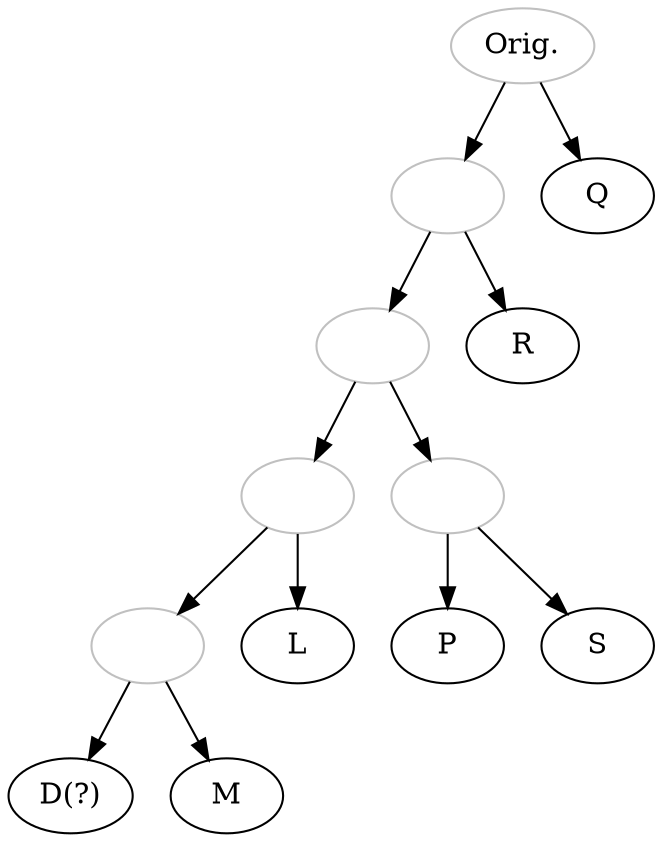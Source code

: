 digraph {
1[label="", color="grey"];
2[label="", color="grey"];
3[label="", color="grey"];
4[label="", color="grey"];
5[label="", color="grey"];
O[label="Orig.", color="grey"];
D[label="D(?)"]
O->1;
1->2;
2->3;
3->L;
3->4;
4->M;
4->D;
2->5;
5->P;
5->S;
1->R;
O->Q;
}
